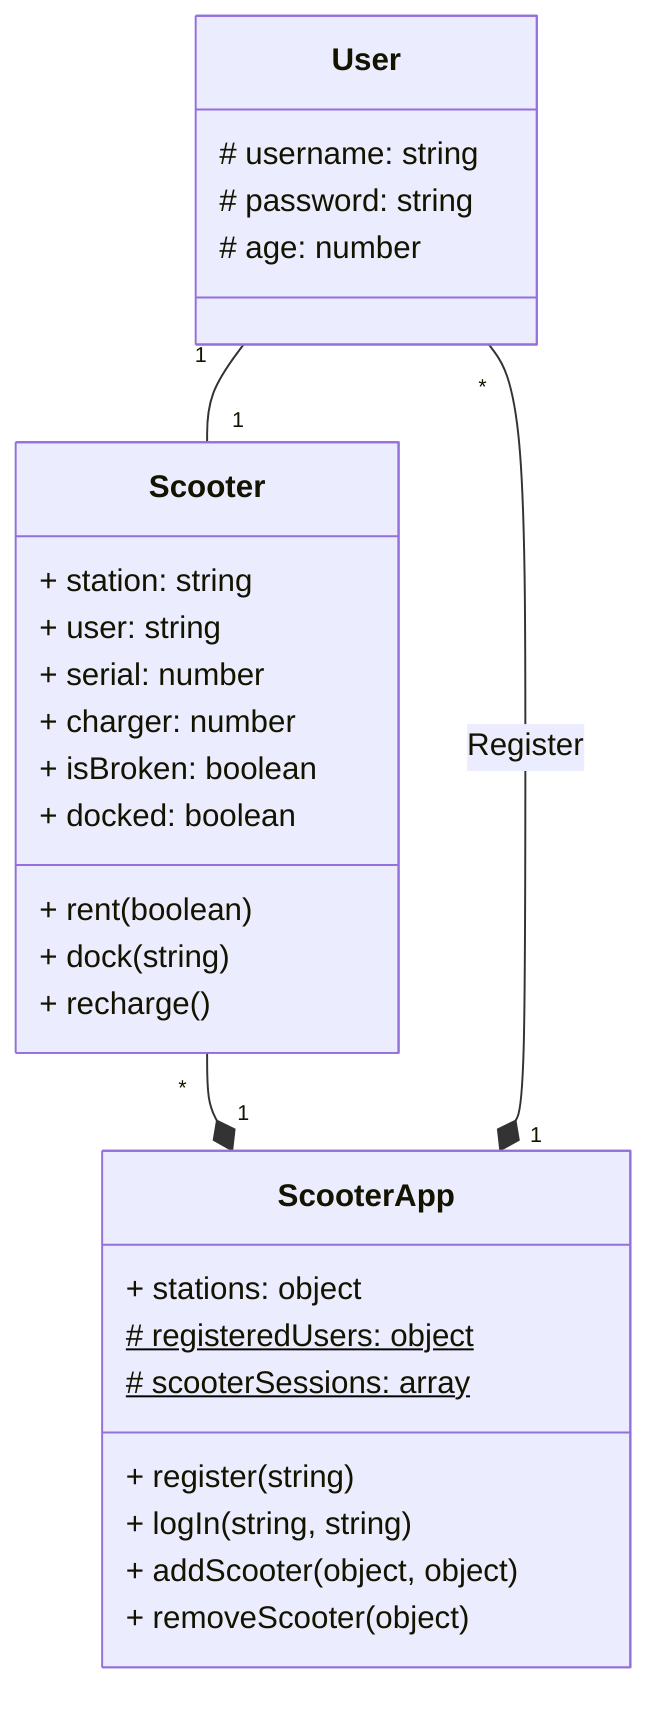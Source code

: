 classDiagram

Scooter "*" --* "1" ScooterApp
User "*" --* "1" ScooterApp: Register
User "1" -- "1" Scooter

class Scooter {
    + station: string
    + user: string
    + serial: number
    + charger: number
    + isBroken: boolean
    + docked: boolean

    + rent(boolean)
    + dock(string)
    + recharge()
}

class User {
    # username: string
    # password: string
    # age: number
}

class ScooterApp {
    + stations: object
    # registeredUsers: object $
    # scooterSessions: array $

    + register(string)
    + logIn(string, string)
    + addScooter(object, object)
    + removeScooter(object)
}